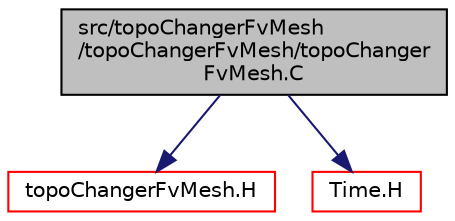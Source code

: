 digraph "src/topoChangerFvMesh/topoChangerFvMesh/topoChangerFvMesh.C"
{
  bgcolor="transparent";
  edge [fontname="Helvetica",fontsize="10",labelfontname="Helvetica",labelfontsize="10"];
  node [fontname="Helvetica",fontsize="10",shape=record];
  Node0 [label="src/topoChangerFvMesh\l/topoChangerFvMesh/topoChanger\lFvMesh.C",height=0.2,width=0.4,color="black", fillcolor="grey75", style="filled", fontcolor="black"];
  Node0 -> Node1 [color="midnightblue",fontsize="10",style="solid",fontname="Helvetica"];
  Node1 [label="topoChangerFvMesh.H",height=0.2,width=0.4,color="red",URL="$a17285.html"];
  Node0 -> Node288 [color="midnightblue",fontsize="10",style="solid",fontname="Helvetica"];
  Node288 [label="Time.H",height=0.2,width=0.4,color="red",URL="$a10025.html"];
}
